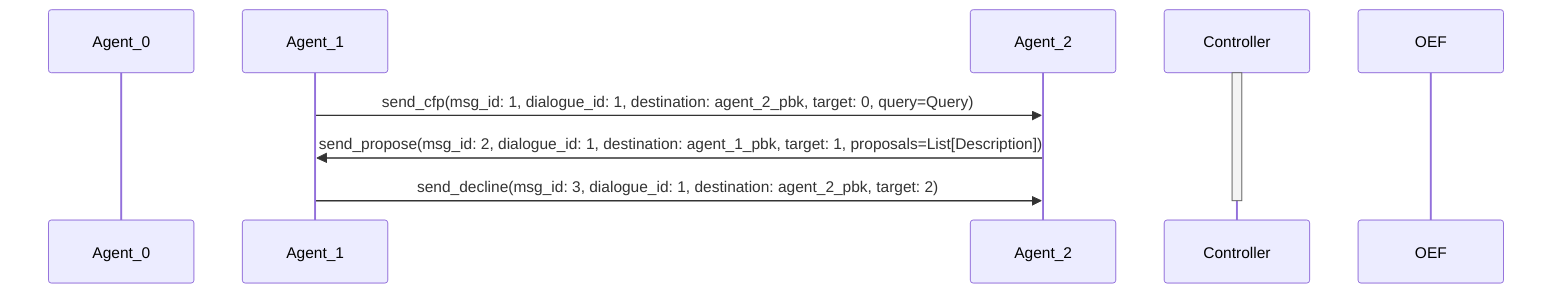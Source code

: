 sequenceDiagram
	participant Agent_0
	participant Agent_1
    participant Agent_2
    participant Controller
    participant OEF

    activate Controller
    Agent_1->>Agent_2: send_cfp(msg_id: 1, dialogue_id: 1, destination: agent_2_pbk, target: 0, query=Query)
    Agent_2->>Agent_1: send_propose(msg_id: 2, dialogue_id: 1, destination: agent_1_pbk, target: 1, proposals=List[Description])
    Agent_1->>Agent_2: send_decline(msg_id: 3, dialogue_id: 1, destination: agent_2_pbk, target: 2)
    deactivate Controller